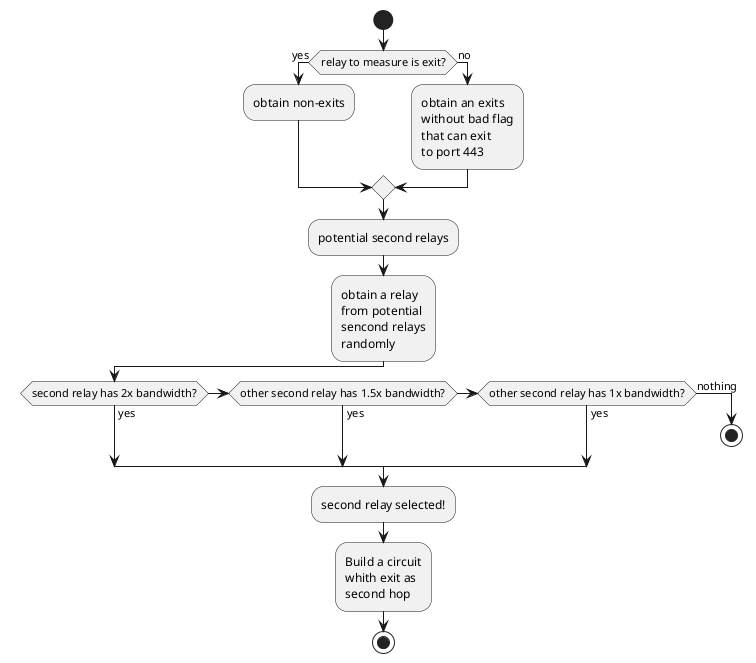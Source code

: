 @startuml

start

if (relay to measure is exit?) then (yes)
  :obtain non-exits;
else (no)
  :obtain an exits
  without bad flag
  that can exit
  to port 443;
endif
:potential second relays;
:obtain a relay
from potential
sencond relays
randomly;
if (second relay has 2x bandwidth?) then (yes)
elseif (other second relay has 1.5x bandwidth?) then (yes)
elseif (other second relay has 1x bandwidth?) then (yes)
else (nothing)
  stop
endif
:second relay selected!;
:Build a circuit
whith exit as
second hop;
stop

@enduml